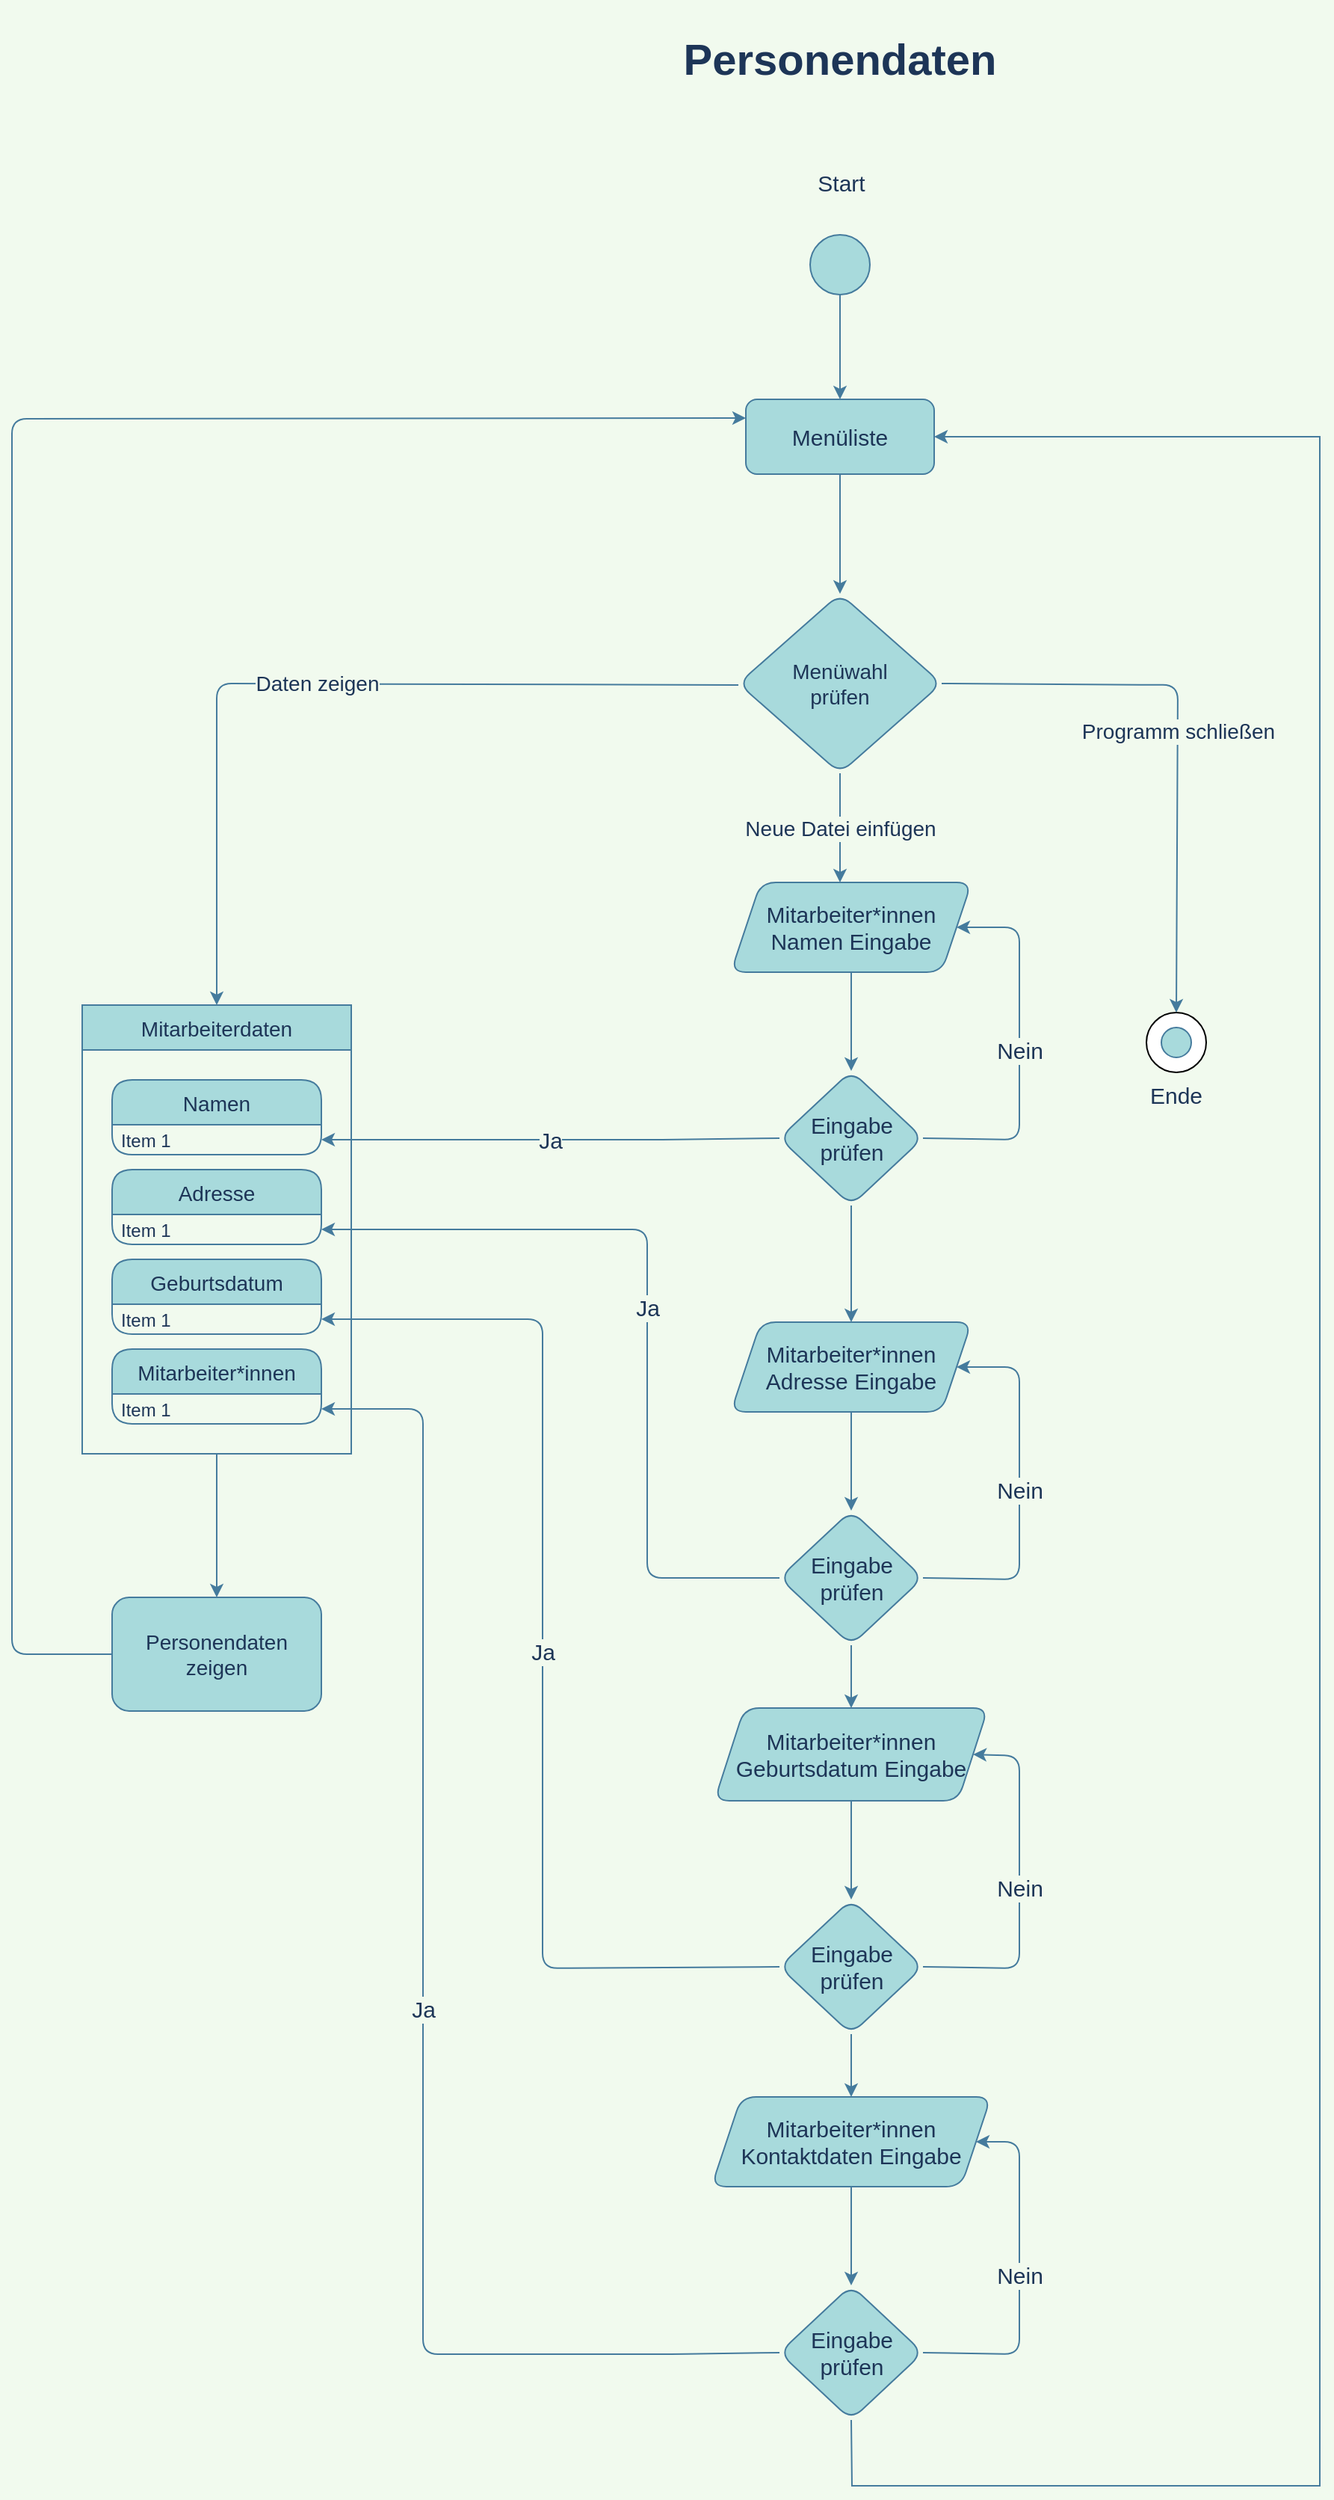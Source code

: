 <mxfile version="19.0.1" type="device"><diagram id="yqwgSC_Vb5U8ixXn2vKy" name="Seite-1"><mxGraphModel dx="3944" dy="2640" grid="1" gridSize="10" guides="1" tooltips="1" connect="1" arrows="1" fold="1" page="1" pageScale="1" pageWidth="1169" pageHeight="1654" background="#F1FAEE" math="0" shadow="0"><root><mxCell id="0"/><mxCell id="1" parent="0"/><mxCell id="eiASG6MW6JjEIYZeMB7w-2" value="" style="ellipse;whiteSpace=wrap;html=1;aspect=fixed;fillColor=#A8DADC;strokeColor=#457B9D;fontColor=#1D3557;rounded=1;" vertex="1" parent="1"><mxGeometry x="-1661" y="-1485" width="40" height="40" as="geometry"/></mxCell><mxCell id="eiASG6MW6JjEIYZeMB7w-3" value="Personendaten" style="text;html=1;strokeColor=none;fillColor=none;align=center;verticalAlign=middle;whiteSpace=wrap;rounded=1;fontSize=29;fontStyle=1;fontColor=#1D3557;" vertex="1" parent="1"><mxGeometry x="-1761" y="-1642" width="240" height="80" as="geometry"/></mxCell><mxCell id="eiASG6MW6JjEIYZeMB7w-4" value="" style="endArrow=classic;html=1;rounded=1;fontSize=29;exitX=0.5;exitY=1;exitDx=0;exitDy=0;strokeColor=#457B9D;fontColor=#1D3557;labelBackgroundColor=#F1FAEE;" edge="1" parent="1" source="eiASG6MW6JjEIYZeMB7w-2"><mxGeometry width="50" height="50" relative="1" as="geometry"><mxPoint x="-1671" y="-1285" as="sourcePoint"/><mxPoint x="-1641" y="-1375" as="targetPoint"/></mxGeometry></mxCell><mxCell id="eiASG6MW6JjEIYZeMB7w-5" value="Menüliste" style="rounded=1;whiteSpace=wrap;html=1;fontSize=15;fillColor=#A8DADC;strokeColor=#457B9D;fontColor=#1D3557;" vertex="1" parent="1"><mxGeometry x="-1704" y="-1375" width="126" height="50" as="geometry"/></mxCell><mxCell id="eiASG6MW6JjEIYZeMB7w-6" value="" style="endArrow=classic;html=1;rounded=1;fontSize=22;exitX=0;exitY=0.5;exitDx=0;exitDy=0;strokeColor=#457B9D;fontColor=#1D3557;entryX=0.5;entryY=0;entryDx=0;entryDy=0;labelBackgroundColor=#F1FAEE;" edge="1" parent="1" target="eiASG6MW6JjEIYZeMB7w-53"><mxGeometry relative="1" as="geometry"><mxPoint x="-1709" y="-1184" as="sourcePoint"/><mxPoint x="-2054" y="-1010" as="targetPoint"/><Array as="points"><mxPoint x="-2058" y="-1185"/></Array></mxGeometry></mxCell><mxCell id="eiASG6MW6JjEIYZeMB7w-7" value="Daten zeigen" style="edgeLabel;resizable=0;html=1;align=center;verticalAlign=middle;fontSize=14;fillColor=#A8DADC;fontColor=#1D3557;rounded=1;labelBackgroundColor=#F1FAEE;" connectable="0" vertex="1" parent="eiASG6MW6JjEIYZeMB7w-6"><mxGeometry relative="1" as="geometry"/></mxCell><mxCell id="eiASG6MW6JjEIYZeMB7w-8" value="" style="endArrow=classic;html=1;rounded=1;fontSize=18;exitX=0.5;exitY=1;exitDx=0;exitDy=0;strokeColor=#457B9D;fontColor=#1D3557;labelBackgroundColor=#F1FAEE;" edge="1" parent="1" source="eiASG6MW6JjEIYZeMB7w-5" target="eiASG6MW6JjEIYZeMB7w-9"><mxGeometry width="50" height="50" relative="1" as="geometry"><mxPoint x="-1665" y="-1205" as="sourcePoint"/><mxPoint x="-1641" y="-1255" as="targetPoint"/></mxGeometry></mxCell><mxCell id="eiASG6MW6JjEIYZeMB7w-9" value="Menüwahl&lt;br style=&quot;font-size: 14px;&quot;&gt;prüfen" style="rhombus;whiteSpace=wrap;html=1;fontSize=14;fillColor=#A8DADC;strokeColor=#457B9D;fontColor=#1D3557;rounded=1;" vertex="1" parent="1"><mxGeometry x="-1709" y="-1245" width="136" height="120" as="geometry"/></mxCell><mxCell id="eiASG6MW6JjEIYZeMB7w-12" value="Personendaten&lt;br style=&quot;font-size: 14px;&quot;&gt;zeigen" style="rounded=1;whiteSpace=wrap;html=1;fontSize=14;fillColor=#A8DADC;strokeColor=#457B9D;fontColor=#1D3557;" vertex="1" parent="1"><mxGeometry x="-2128" y="-574" width="140" height="76" as="geometry"/></mxCell><mxCell id="eiASG6MW6JjEIYZeMB7w-13" value="" style="endArrow=classic;html=1;rounded=1;fontSize=22;exitX=1;exitY=0.5;exitDx=0;exitDy=0;entryX=0.5;entryY=0;entryDx=0;entryDy=0;strokeColor=#457B9D;fontColor=#1D3557;labelBackgroundColor=#F1FAEE;" edge="1" parent="1" source="eiASG6MW6JjEIYZeMB7w-9" target="eiASG6MW6JjEIYZeMB7w-40"><mxGeometry relative="1" as="geometry"><mxPoint x="-1495" y="-1195" as="sourcePoint"/><mxPoint x="-1245" y="-1015" as="targetPoint"/><Array as="points"><mxPoint x="-1415" y="-1184"/></Array></mxGeometry></mxCell><mxCell id="eiASG6MW6JjEIYZeMB7w-14" value="Programm schließen" style="edgeLabel;resizable=0;html=1;align=center;verticalAlign=middle;fontSize=14;fillColor=#A8DADC;fontColor=#1D3557;rounded=1;labelBackgroundColor=#F1FAEE;" connectable="0" vertex="1" parent="eiASG6MW6JjEIYZeMB7w-13"><mxGeometry relative="1" as="geometry"/></mxCell><mxCell id="eiASG6MW6JjEIYZeMB7w-15" value="" style="endArrow=classic;html=1;rounded=1;fontSize=22;exitX=0.5;exitY=1;exitDx=0;exitDy=0;entryX=0.5;entryY=0;entryDx=0;entryDy=0;strokeColor=#457B9D;fontColor=#1D3557;labelBackgroundColor=#F1FAEE;" edge="1" parent="1" source="eiASG6MW6JjEIYZeMB7w-9"><mxGeometry relative="1" as="geometry"><mxPoint x="-1685" y="-995" as="sourcePoint"/><mxPoint x="-1641" y="-1052" as="targetPoint"/><Array as="points"/></mxGeometry></mxCell><mxCell id="eiASG6MW6JjEIYZeMB7w-16" value="Neue Datei einfügen" style="edgeLabel;resizable=0;html=1;align=center;verticalAlign=middle;fontSize=14;fillColor=#A8DADC;fontColor=#1D3557;rounded=1;labelBackgroundColor=#F1FAEE;" connectable="0" vertex="1" parent="eiASG6MW6JjEIYZeMB7w-15"><mxGeometry relative="1" as="geometry"/></mxCell><mxCell id="eiASG6MW6JjEIYZeMB7w-26" value="Mitarbeiter*innen&lt;br&gt;Namen Eingabe" style="shape=parallelogram;perimeter=parallelogramPerimeter;whiteSpace=wrap;html=1;fixedSize=1;fontSize=15;fillColor=#A8DADC;strokeColor=#457B9D;fontColor=#1D3557;rounded=1;" vertex="1" parent="1"><mxGeometry x="-1714" y="-1052" width="161" height="60" as="geometry"/></mxCell><mxCell id="eiASG6MW6JjEIYZeMB7w-33" value="Eingabe&lt;br&gt;prüfen" style="rhombus;whiteSpace=wrap;html=1;fontSize=15;fillColor=#A8DADC;strokeColor=#457B9D;fontColor=#1D3557;rounded=1;" vertex="1" parent="1"><mxGeometry x="-1681.5" y="-926" width="96" height="90" as="geometry"/></mxCell><mxCell id="eiASG6MW6JjEIYZeMB7w-34" value="" style="endArrow=classic;html=1;rounded=1;fontSize=15;exitX=0;exitY=0.5;exitDx=0;exitDy=0;strokeColor=#457B9D;fontColor=#1D3557;entryX=1;entryY=0.5;entryDx=0;entryDy=0;labelBackgroundColor=#F1FAEE;" edge="1" parent="1" source="eiASG6MW6JjEIYZeMB7w-33" target="eiASG6MW6JjEIYZeMB7w-68"><mxGeometry relative="1" as="geometry"><mxPoint x="-1748" y="-657" as="sourcePoint"/><mxPoint x="-1840" y="-725" as="targetPoint"/><Array as="points"><mxPoint x="-1760" y="-880"/></Array></mxGeometry></mxCell><mxCell id="eiASG6MW6JjEIYZeMB7w-35" value="Ja" style="edgeLabel;resizable=0;html=1;align=center;verticalAlign=middle;fontSize=15;fillColor=#A8DADC;fontColor=#1D3557;rounded=1;labelBackgroundColor=#F1FAEE;" connectable="0" vertex="1" parent="eiASG6MW6JjEIYZeMB7w-34"><mxGeometry relative="1" as="geometry"/></mxCell><mxCell id="eiASG6MW6JjEIYZeMB7w-36" value="" style="endArrow=classic;html=1;rounded=1;fontSize=15;exitX=1;exitY=0.5;exitDx=0;exitDy=0;entryX=1;entryY=0.5;entryDx=0;entryDy=0;strokeColor=#457B9D;fontColor=#1D3557;labelBackgroundColor=#F1FAEE;" edge="1" parent="1" source="eiASG6MW6JjEIYZeMB7w-33" target="eiASG6MW6JjEIYZeMB7w-26"><mxGeometry relative="1" as="geometry"><mxPoint x="-1561" y="-846.5" as="sourcePoint"/><mxPoint x="-1551" y="-1023" as="targetPoint"/><Array as="points"><mxPoint x="-1521" y="-880"/><mxPoint x="-1521" y="-1022"/></Array></mxGeometry></mxCell><mxCell id="eiASG6MW6JjEIYZeMB7w-37" value="Nein" style="edgeLabel;resizable=0;html=1;align=center;verticalAlign=middle;fontSize=15;fillColor=#A8DADC;fontColor=#1D3557;rounded=1;labelBackgroundColor=#F1FAEE;" connectable="0" vertex="1" parent="eiASG6MW6JjEIYZeMB7w-36"><mxGeometry relative="1" as="geometry"/></mxCell><mxCell id="eiASG6MW6JjEIYZeMB7w-38" value="" style="endArrow=classic;html=1;rounded=1;fontSize=15;exitX=0.5;exitY=1;exitDx=0;exitDy=0;entryX=0.5;entryY=0;entryDx=0;entryDy=0;strokeColor=#457B9D;fontColor=#1D3557;labelBackgroundColor=#F1FAEE;" edge="1" parent="1" source="eiASG6MW6JjEIYZeMB7w-26" target="eiASG6MW6JjEIYZeMB7w-33"><mxGeometry width="50" height="50" relative="1" as="geometry"><mxPoint x="-1672" y="-762" as="sourcePoint"/><mxPoint x="-1672" y="-660" as="targetPoint"/></mxGeometry></mxCell><mxCell id="eiASG6MW6JjEIYZeMB7w-40" value="" style="ellipse;whiteSpace=wrap;html=1;aspect=fixed;fontSize=15;rounded=1;" vertex="1" parent="1"><mxGeometry x="-1436" y="-965" width="40" height="40" as="geometry"/></mxCell><mxCell id="eiASG6MW6JjEIYZeMB7w-41" value="" style="ellipse;whiteSpace=wrap;html=1;aspect=fixed;fontSize=15;fillColor=#A8DADC;strokeColor=#457B9D;fontColor=#1D3557;rounded=1;" vertex="1" parent="1"><mxGeometry x="-1426" y="-955" width="20" height="20" as="geometry"/></mxCell><mxCell id="eiASG6MW6JjEIYZeMB7w-48" value="Ende" style="text;html=1;strokeColor=none;fillColor=none;align=center;verticalAlign=middle;whiteSpace=wrap;rounded=1;fontSize=15;fontColor=#1D3557;" vertex="1" parent="1"><mxGeometry x="-1446" y="-925" width="60" height="30" as="geometry"/></mxCell><mxCell id="eiASG6MW6JjEIYZeMB7w-49" value="Start" style="text;html=1;strokeColor=none;fillColor=none;align=center;verticalAlign=middle;whiteSpace=wrap;rounded=1;fontSize=15;fontColor=#1D3557;" vertex="1" parent="1"><mxGeometry x="-1695" y="-1535" width="110" height="30" as="geometry"/></mxCell><mxCell id="eiASG6MW6JjEIYZeMB7w-50" value="" style="endArrow=classic;html=1;rounded=1;fontSize=15;entryX=0;entryY=0.25;entryDx=0;entryDy=0;exitX=0;exitY=0.5;exitDx=0;exitDy=0;strokeColor=#457B9D;fontColor=#1D3557;labelBackgroundColor=#F1FAEE;" edge="1" parent="1" source="eiASG6MW6JjEIYZeMB7w-12" target="eiASG6MW6JjEIYZeMB7w-5"><mxGeometry width="50" height="50" relative="1" as="geometry"><mxPoint x="-2112.5" y="-699" as="sourcePoint"/><mxPoint x="-2105" y="-1364" as="targetPoint"/><Array as="points"><mxPoint x="-2195" y="-536"/><mxPoint x="-2195" y="-1362"/></Array></mxGeometry></mxCell><mxCell id="eiASG6MW6JjEIYZeMB7w-53" value="Mitarbeiterdaten" style="swimlane;fontStyle=0;childLayout=stackLayout;horizontal=1;startSize=30;horizontalStack=0;resizeParent=1;resizeParentMax=0;resizeLast=0;collapsible=1;marginBottom=0;fontSize=14;glass=0;fillColor=#A8DADC;strokeColor=#457B9D;fontColor=#1D3557;" vertex="1" parent="1"><mxGeometry x="-2148" y="-970" width="180" height="300" as="geometry"/></mxCell><mxCell id="eiASG6MW6JjEIYZeMB7w-60" value="Adresse" style="swimlane;fontStyle=0;childLayout=stackLayout;horizontal=1;startSize=30;horizontalStack=0;resizeParent=1;resizeParentMax=0;resizeLast=0;collapsible=1;marginBottom=0;fontSize=14;fillColor=#A8DADC;strokeColor=#457B9D;fontColor=#1D3557;rounded=1;" vertex="1" parent="1"><mxGeometry x="-2128" y="-860" width="140" height="50" as="geometry"/></mxCell><mxCell id="eiASG6MW6JjEIYZeMB7w-61" value="Item 1" style="text;strokeColor=none;fillColor=none;align=left;verticalAlign=middle;spacingLeft=4;spacingRight=4;overflow=hidden;points=[[0,0.5],[1,0.5]];portConstraint=eastwest;rotatable=0;fontSize=12;fontColor=#1D3557;rounded=1;" vertex="1" parent="eiASG6MW6JjEIYZeMB7w-60"><mxGeometry y="30" width="140" height="20" as="geometry"/></mxCell><mxCell id="eiASG6MW6JjEIYZeMB7w-63" value="Geburtsdatum" style="swimlane;fontStyle=0;childLayout=stackLayout;horizontal=1;startSize=30;horizontalStack=0;resizeParent=1;resizeParentMax=0;resizeLast=0;collapsible=1;marginBottom=0;fontSize=14;fillColor=#A8DADC;strokeColor=#457B9D;fontColor=#1D3557;rounded=1;" vertex="1" parent="1"><mxGeometry x="-2128" y="-800" width="140" height="50" as="geometry"/></mxCell><mxCell id="eiASG6MW6JjEIYZeMB7w-64" value="Item 1" style="text;strokeColor=none;fillColor=none;align=left;verticalAlign=middle;spacingLeft=4;spacingRight=4;overflow=hidden;points=[[0,0.5],[1,0.5]];portConstraint=eastwest;rotatable=0;fontSize=12;fontColor=#1D3557;rounded=1;" vertex="1" parent="eiASG6MW6JjEIYZeMB7w-63"><mxGeometry y="30" width="140" height="20" as="geometry"/></mxCell><mxCell id="eiASG6MW6JjEIYZeMB7w-65" value="Mitarbeiter*innen" style="swimlane;fontStyle=0;childLayout=stackLayout;horizontal=1;startSize=30;horizontalStack=0;resizeParent=1;resizeParentMax=0;resizeLast=0;collapsible=1;marginBottom=0;fontSize=14;fillColor=#A8DADC;strokeColor=#457B9D;fontColor=#1D3557;rounded=1;" vertex="1" parent="1"><mxGeometry x="-2128" y="-740" width="140" height="50" as="geometry"/></mxCell><mxCell id="eiASG6MW6JjEIYZeMB7w-66" value="Item 1" style="text;strokeColor=none;fillColor=none;align=left;verticalAlign=middle;spacingLeft=4;spacingRight=4;overflow=hidden;points=[[0,0.5],[1,0.5]];portConstraint=eastwest;rotatable=0;fontSize=12;fontColor=#1D3557;rounded=1;" vertex="1" parent="eiASG6MW6JjEIYZeMB7w-65"><mxGeometry y="30" width="140" height="20" as="geometry"/></mxCell><mxCell id="eiASG6MW6JjEIYZeMB7w-67" value="Namen" style="swimlane;fontStyle=0;childLayout=stackLayout;horizontal=1;startSize=30;horizontalStack=0;resizeParent=1;resizeParentMax=0;resizeLast=0;collapsible=1;marginBottom=0;fontSize=14;fillColor=#A8DADC;strokeColor=#457B9D;fontColor=#1D3557;rounded=1;" vertex="1" parent="1"><mxGeometry x="-2128" y="-920" width="140" height="50" as="geometry"/></mxCell><mxCell id="eiASG6MW6JjEIYZeMB7w-68" value="Item 1" style="text;strokeColor=none;fillColor=none;align=left;verticalAlign=middle;spacingLeft=4;spacingRight=4;overflow=hidden;points=[[0,0.5],[1,0.5]];portConstraint=eastwest;rotatable=0;fontSize=12;fontColor=#1D3557;rounded=1;" vertex="1" parent="eiASG6MW6JjEIYZeMB7w-67"><mxGeometry y="30" width="140" height="20" as="geometry"/></mxCell><mxCell id="eiASG6MW6JjEIYZeMB7w-69" value="Mitarbeiter*innen&lt;br&gt;Adresse Eingabe" style="shape=parallelogram;perimeter=parallelogramPerimeter;whiteSpace=wrap;html=1;fixedSize=1;fontSize=15;fillColor=#A8DADC;strokeColor=#457B9D;fontColor=#1D3557;rounded=1;" vertex="1" parent="1"><mxGeometry x="-1714" y="-758" width="161" height="60" as="geometry"/></mxCell><mxCell id="eiASG6MW6JjEIYZeMB7w-70" value="Eingabe&lt;br&gt;prüfen" style="rhombus;whiteSpace=wrap;html=1;fontSize=15;fillColor=#A8DADC;strokeColor=#457B9D;fontColor=#1D3557;rounded=1;" vertex="1" parent="1"><mxGeometry x="-1681.5" y="-632" width="96" height="90" as="geometry"/></mxCell><mxCell id="eiASG6MW6JjEIYZeMB7w-71" value="" style="endArrow=classic;html=1;rounded=1;fontSize=15;exitX=0;exitY=0.5;exitDx=0;exitDy=0;strokeColor=#457B9D;fontColor=#1D3557;entryX=1;entryY=0.5;entryDx=0;entryDy=0;labelBackgroundColor=#F1FAEE;" edge="1" parent="1" source="eiASG6MW6JjEIYZeMB7w-70" target="eiASG6MW6JjEIYZeMB7w-61"><mxGeometry relative="1" as="geometry"><mxPoint x="-1742" y="-363" as="sourcePoint"/><mxPoint x="-1982" y="-586" as="targetPoint"/><Array as="points"><mxPoint x="-1770" y="-587"/><mxPoint x="-1770" y="-820"/></Array></mxGeometry></mxCell><mxCell id="eiASG6MW6JjEIYZeMB7w-72" value="Ja" style="edgeLabel;resizable=0;html=1;align=center;verticalAlign=middle;fontSize=15;fillColor=#A8DADC;fontColor=#1D3557;rounded=1;labelBackgroundColor=#F1FAEE;" connectable="0" vertex="1" parent="eiASG6MW6JjEIYZeMB7w-71"><mxGeometry relative="1" as="geometry"/></mxCell><mxCell id="eiASG6MW6JjEIYZeMB7w-73" value="" style="endArrow=classic;html=1;rounded=1;fontSize=15;exitX=1;exitY=0.5;exitDx=0;exitDy=0;entryX=1;entryY=0.5;entryDx=0;entryDy=0;strokeColor=#457B9D;fontColor=#1D3557;labelBackgroundColor=#F1FAEE;" edge="1" parent="1" source="eiASG6MW6JjEIYZeMB7w-70" target="eiASG6MW6JjEIYZeMB7w-69"><mxGeometry relative="1" as="geometry"><mxPoint x="-1561" y="-552.5" as="sourcePoint"/><mxPoint x="-1551" y="-729" as="targetPoint"/><Array as="points"><mxPoint x="-1521" y="-586"/><mxPoint x="-1521" y="-728"/></Array></mxGeometry></mxCell><mxCell id="eiASG6MW6JjEIYZeMB7w-74" value="Nein" style="edgeLabel;resizable=0;html=1;align=center;verticalAlign=middle;fontSize=15;fillColor=#A8DADC;fontColor=#1D3557;rounded=1;labelBackgroundColor=#F1FAEE;" connectable="0" vertex="1" parent="eiASG6MW6JjEIYZeMB7w-73"><mxGeometry relative="1" as="geometry"/></mxCell><mxCell id="eiASG6MW6JjEIYZeMB7w-75" value="" style="endArrow=classic;html=1;rounded=1;fontSize=15;exitX=0.5;exitY=1;exitDx=0;exitDy=0;entryX=0.5;entryY=0;entryDx=0;entryDy=0;strokeColor=#457B9D;fontColor=#1D3557;labelBackgroundColor=#F1FAEE;" edge="1" parent="1" source="eiASG6MW6JjEIYZeMB7w-69" target="eiASG6MW6JjEIYZeMB7w-70"><mxGeometry width="50" height="50" relative="1" as="geometry"><mxPoint x="-1678" y="-468" as="sourcePoint"/><mxPoint x="-1678" y="-366" as="targetPoint"/></mxGeometry></mxCell><mxCell id="eiASG6MW6JjEIYZeMB7w-76" value="Mitarbeiter*innen&lt;br&gt;Geburtsdatum Eingabe" style="shape=parallelogram;perimeter=parallelogramPerimeter;whiteSpace=wrap;html=1;fixedSize=1;fontSize=15;fillColor=#A8DADC;strokeColor=#457B9D;fontColor=#1D3557;rounded=1;" vertex="1" parent="1"><mxGeometry x="-1725" y="-500" width="183" height="62" as="geometry"/></mxCell><mxCell id="eiASG6MW6JjEIYZeMB7w-77" value="Eingabe&lt;br&gt;prüfen" style="rhombus;whiteSpace=wrap;html=1;fontSize=15;fillColor=#A8DADC;strokeColor=#457B9D;fontColor=#1D3557;rounded=1;" vertex="1" parent="1"><mxGeometry x="-1681.5" y="-372" width="96" height="90" as="geometry"/></mxCell><mxCell id="eiASG6MW6JjEIYZeMB7w-78" value="" style="endArrow=classic;html=1;rounded=1;fontSize=15;exitX=0;exitY=0.5;exitDx=0;exitDy=0;strokeColor=#457B9D;fontColor=#1D3557;entryX=1;entryY=0.5;entryDx=0;entryDy=0;labelBackgroundColor=#F1FAEE;" edge="1" parent="1" source="eiASG6MW6JjEIYZeMB7w-77" target="eiASG6MW6JjEIYZeMB7w-64"><mxGeometry relative="1" as="geometry"><mxPoint x="-1742" y="-103" as="sourcePoint"/><mxPoint x="-1982" y="-326" as="targetPoint"/><Array as="points"><mxPoint x="-1840" y="-326"/><mxPoint x="-1840" y="-760"/></Array></mxGeometry></mxCell><mxCell id="eiASG6MW6JjEIYZeMB7w-79" value="Ja" style="edgeLabel;resizable=0;html=1;align=center;verticalAlign=middle;fontSize=15;fillColor=#A8DADC;fontColor=#1D3557;rounded=1;labelBackgroundColor=#F1FAEE;" connectable="0" vertex="1" parent="eiASG6MW6JjEIYZeMB7w-78"><mxGeometry relative="1" as="geometry"/></mxCell><mxCell id="eiASG6MW6JjEIYZeMB7w-80" value="" style="endArrow=classic;html=1;rounded=1;fontSize=15;exitX=1;exitY=0.5;exitDx=0;exitDy=0;entryX=1;entryY=0.5;entryDx=0;entryDy=0;strokeColor=#457B9D;fontColor=#1D3557;labelBackgroundColor=#F1FAEE;" edge="1" parent="1" source="eiASG6MW6JjEIYZeMB7w-77" target="eiASG6MW6JjEIYZeMB7w-76"><mxGeometry relative="1" as="geometry"><mxPoint x="-1561" y="-292.5" as="sourcePoint"/><mxPoint x="-1551" y="-469" as="targetPoint"/><Array as="points"><mxPoint x="-1521" y="-326"/><mxPoint x="-1521" y="-468"/></Array></mxGeometry></mxCell><mxCell id="eiASG6MW6JjEIYZeMB7w-81" value="Nein" style="edgeLabel;resizable=0;html=1;align=center;verticalAlign=middle;fontSize=15;fillColor=#A8DADC;fontColor=#1D3557;rounded=1;labelBackgroundColor=#F1FAEE;" connectable="0" vertex="1" parent="eiASG6MW6JjEIYZeMB7w-80"><mxGeometry relative="1" as="geometry"/></mxCell><mxCell id="eiASG6MW6JjEIYZeMB7w-82" value="" style="endArrow=classic;html=1;rounded=1;fontSize=15;exitX=0.5;exitY=1;exitDx=0;exitDy=0;entryX=0.5;entryY=0;entryDx=0;entryDy=0;strokeColor=#457B9D;fontColor=#1D3557;labelBackgroundColor=#F1FAEE;" edge="1" parent="1" source="eiASG6MW6JjEIYZeMB7w-76" target="eiASG6MW6JjEIYZeMB7w-77"><mxGeometry width="50" height="50" relative="1" as="geometry"><mxPoint x="-1672" y="-208" as="sourcePoint"/><mxPoint x="-1672" y="-106" as="targetPoint"/></mxGeometry></mxCell><mxCell id="eiASG6MW6JjEIYZeMB7w-83" value="Mitarbeiter*innen&lt;br&gt;Kontaktdaten Eingabe" style="shape=parallelogram;perimeter=parallelogramPerimeter;whiteSpace=wrap;html=1;fixedSize=1;fontSize=15;fillColor=#A8DADC;strokeColor=#457B9D;fontColor=#1D3557;rounded=1;" vertex="1" parent="1"><mxGeometry x="-1727" y="-240" width="187" height="60" as="geometry"/></mxCell><mxCell id="eiASG6MW6JjEIYZeMB7w-84" value="Eingabe&lt;br&gt;prüfen" style="rhombus;whiteSpace=wrap;html=1;fontSize=15;fillColor=#A8DADC;strokeColor=#457B9D;fontColor=#1D3557;rounded=1;" vertex="1" parent="1"><mxGeometry x="-1681.5" y="-114" width="96" height="90" as="geometry"/></mxCell><mxCell id="eiASG6MW6JjEIYZeMB7w-85" value="" style="endArrow=classic;html=1;rounded=1;fontSize=15;exitX=0;exitY=0.5;exitDx=0;exitDy=0;strokeColor=#457B9D;fontColor=#1D3557;entryX=1;entryY=0.5;entryDx=0;entryDy=0;labelBackgroundColor=#F1FAEE;" edge="1" parent="1" source="eiASG6MW6JjEIYZeMB7w-84" target="eiASG6MW6JjEIYZeMB7w-66"><mxGeometry relative="1" as="geometry"><mxPoint x="-1742" y="155" as="sourcePoint"/><mxPoint x="-1982" y="-68" as="targetPoint"/><Array as="points"><mxPoint x="-1754" y="-68"/><mxPoint x="-1920" y="-68"/><mxPoint x="-1920" y="-700"/></Array></mxGeometry></mxCell><mxCell id="eiASG6MW6JjEIYZeMB7w-86" value="Ja" style="edgeLabel;resizable=0;html=1;align=center;verticalAlign=middle;fontSize=15;fillColor=#A8DADC;fontColor=#1D3557;rounded=1;labelBackgroundColor=#F1FAEE;" connectable="0" vertex="1" parent="eiASG6MW6JjEIYZeMB7w-85"><mxGeometry relative="1" as="geometry"/></mxCell><mxCell id="eiASG6MW6JjEIYZeMB7w-87" value="" style="endArrow=classic;html=1;rounded=1;fontSize=15;exitX=1;exitY=0.5;exitDx=0;exitDy=0;entryX=1;entryY=0.5;entryDx=0;entryDy=0;strokeColor=#457B9D;fontColor=#1D3557;labelBackgroundColor=#F1FAEE;" edge="1" parent="1" source="eiASG6MW6JjEIYZeMB7w-84" target="eiASG6MW6JjEIYZeMB7w-83"><mxGeometry relative="1" as="geometry"><mxPoint x="-1561" y="-34.5" as="sourcePoint"/><mxPoint x="-1551" y="-211" as="targetPoint"/><Array as="points"><mxPoint x="-1521" y="-68"/><mxPoint x="-1521" y="-210"/></Array></mxGeometry></mxCell><mxCell id="eiASG6MW6JjEIYZeMB7w-88" value="Nein" style="edgeLabel;resizable=0;html=1;align=center;verticalAlign=middle;fontSize=15;fillColor=#A8DADC;fontColor=#1D3557;rounded=1;labelBackgroundColor=#F1FAEE;" connectable="0" vertex="1" parent="eiASG6MW6JjEIYZeMB7w-87"><mxGeometry relative="1" as="geometry"/></mxCell><mxCell id="eiASG6MW6JjEIYZeMB7w-89" value="" style="endArrow=classic;html=1;rounded=1;fontSize=15;exitX=0.5;exitY=1;exitDx=0;exitDy=0;entryX=0.5;entryY=0;entryDx=0;entryDy=0;strokeColor=#457B9D;fontColor=#1D3557;labelBackgroundColor=#F1FAEE;" edge="1" parent="1" source="eiASG6MW6JjEIYZeMB7w-83" target="eiASG6MW6JjEIYZeMB7w-84"><mxGeometry width="50" height="50" relative="1" as="geometry"><mxPoint x="-1672" y="50" as="sourcePoint"/><mxPoint x="-1672" y="152" as="targetPoint"/></mxGeometry></mxCell><mxCell id="eiASG6MW6JjEIYZeMB7w-90" value="" style="endArrow=classic;html=1;rounded=1;fontSize=15;exitX=0.5;exitY=1;exitDx=0;exitDy=0;entryX=0.5;entryY=0;entryDx=0;entryDy=0;strokeColor=#457B9D;fontColor=#1D3557;labelBackgroundColor=#F1FAEE;" edge="1" parent="1" source="eiASG6MW6JjEIYZeMB7w-33" target="eiASG6MW6JjEIYZeMB7w-69"><mxGeometry width="50" height="50" relative="1" as="geometry"><mxPoint x="-1770" y="-810" as="sourcePoint"/><mxPoint x="-1770" y="-744" as="targetPoint"/></mxGeometry></mxCell><mxCell id="eiASG6MW6JjEIYZeMB7w-91" value="" style="endArrow=classic;html=1;rounded=1;fontSize=15;exitX=0.5;exitY=1;exitDx=0;exitDy=0;entryX=0.5;entryY=0;entryDx=0;entryDy=0;strokeColor=#457B9D;fontColor=#1D3557;labelBackgroundColor=#F1FAEE;" edge="1" parent="1" source="eiASG6MW6JjEIYZeMB7w-70" target="eiASG6MW6JjEIYZeMB7w-76"><mxGeometry width="50" height="50" relative="1" as="geometry"><mxPoint x="-1800" y="-530" as="sourcePoint"/><mxPoint x="-1800" y="-464.0" as="targetPoint"/></mxGeometry></mxCell><mxCell id="eiASG6MW6JjEIYZeMB7w-92" value="" style="endArrow=classic;html=1;rounded=1;fontSize=15;exitX=0.5;exitY=1;exitDx=0;exitDy=0;entryX=0.5;entryY=0;entryDx=0;entryDy=0;strokeColor=#457B9D;fontColor=#1D3557;labelBackgroundColor=#F1FAEE;" edge="1" parent="1" source="eiASG6MW6JjEIYZeMB7w-77" target="eiASG6MW6JjEIYZeMB7w-83"><mxGeometry width="50" height="50" relative="1" as="geometry"><mxPoint x="-1840.0" y="-260.0" as="sourcePoint"/><mxPoint x="-1840.0" y="-194" as="targetPoint"/></mxGeometry></mxCell><mxCell id="eiASG6MW6JjEIYZeMB7w-93" value="" style="endArrow=classic;html=1;rounded=1;fontSize=15;exitX=0.5;exitY=1;exitDx=0;exitDy=0;entryX=0.5;entryY=0;entryDx=0;entryDy=0;strokeColor=#457B9D;fontColor=#1D3557;labelBackgroundColor=#F1FAEE;" edge="1" parent="1" source="eiASG6MW6JjEIYZeMB7w-53" target="eiASG6MW6JjEIYZeMB7w-12"><mxGeometry width="50" height="50" relative="1" as="geometry"><mxPoint x="-2090" y="-640" as="sourcePoint"/><mxPoint x="-2090" y="-562.0" as="targetPoint"/></mxGeometry></mxCell><mxCell id="eiASG6MW6JjEIYZeMB7w-94" value="" style="endArrow=classic;html=1;rounded=0;fontSize=14;entryX=1;entryY=0.5;entryDx=0;entryDy=0;exitX=0.5;exitY=1;exitDx=0;exitDy=0;labelBackgroundColor=#F1FAEE;strokeColor=#457B9D;fontColor=#1D3557;" edge="1" parent="1" source="eiASG6MW6JjEIYZeMB7w-84" target="eiASG6MW6JjEIYZeMB7w-5"><mxGeometry width="50" height="50" relative="1" as="geometry"><mxPoint x="-1570" y="-10" as="sourcePoint"/><mxPoint x="-1950" y="-1040" as="targetPoint"/><Array as="points"><mxPoint x="-1633" y="20"/><mxPoint x="-1320" y="20"/><mxPoint x="-1320" y="-1350"/></Array></mxGeometry></mxCell></root></mxGraphModel></diagram></mxfile>